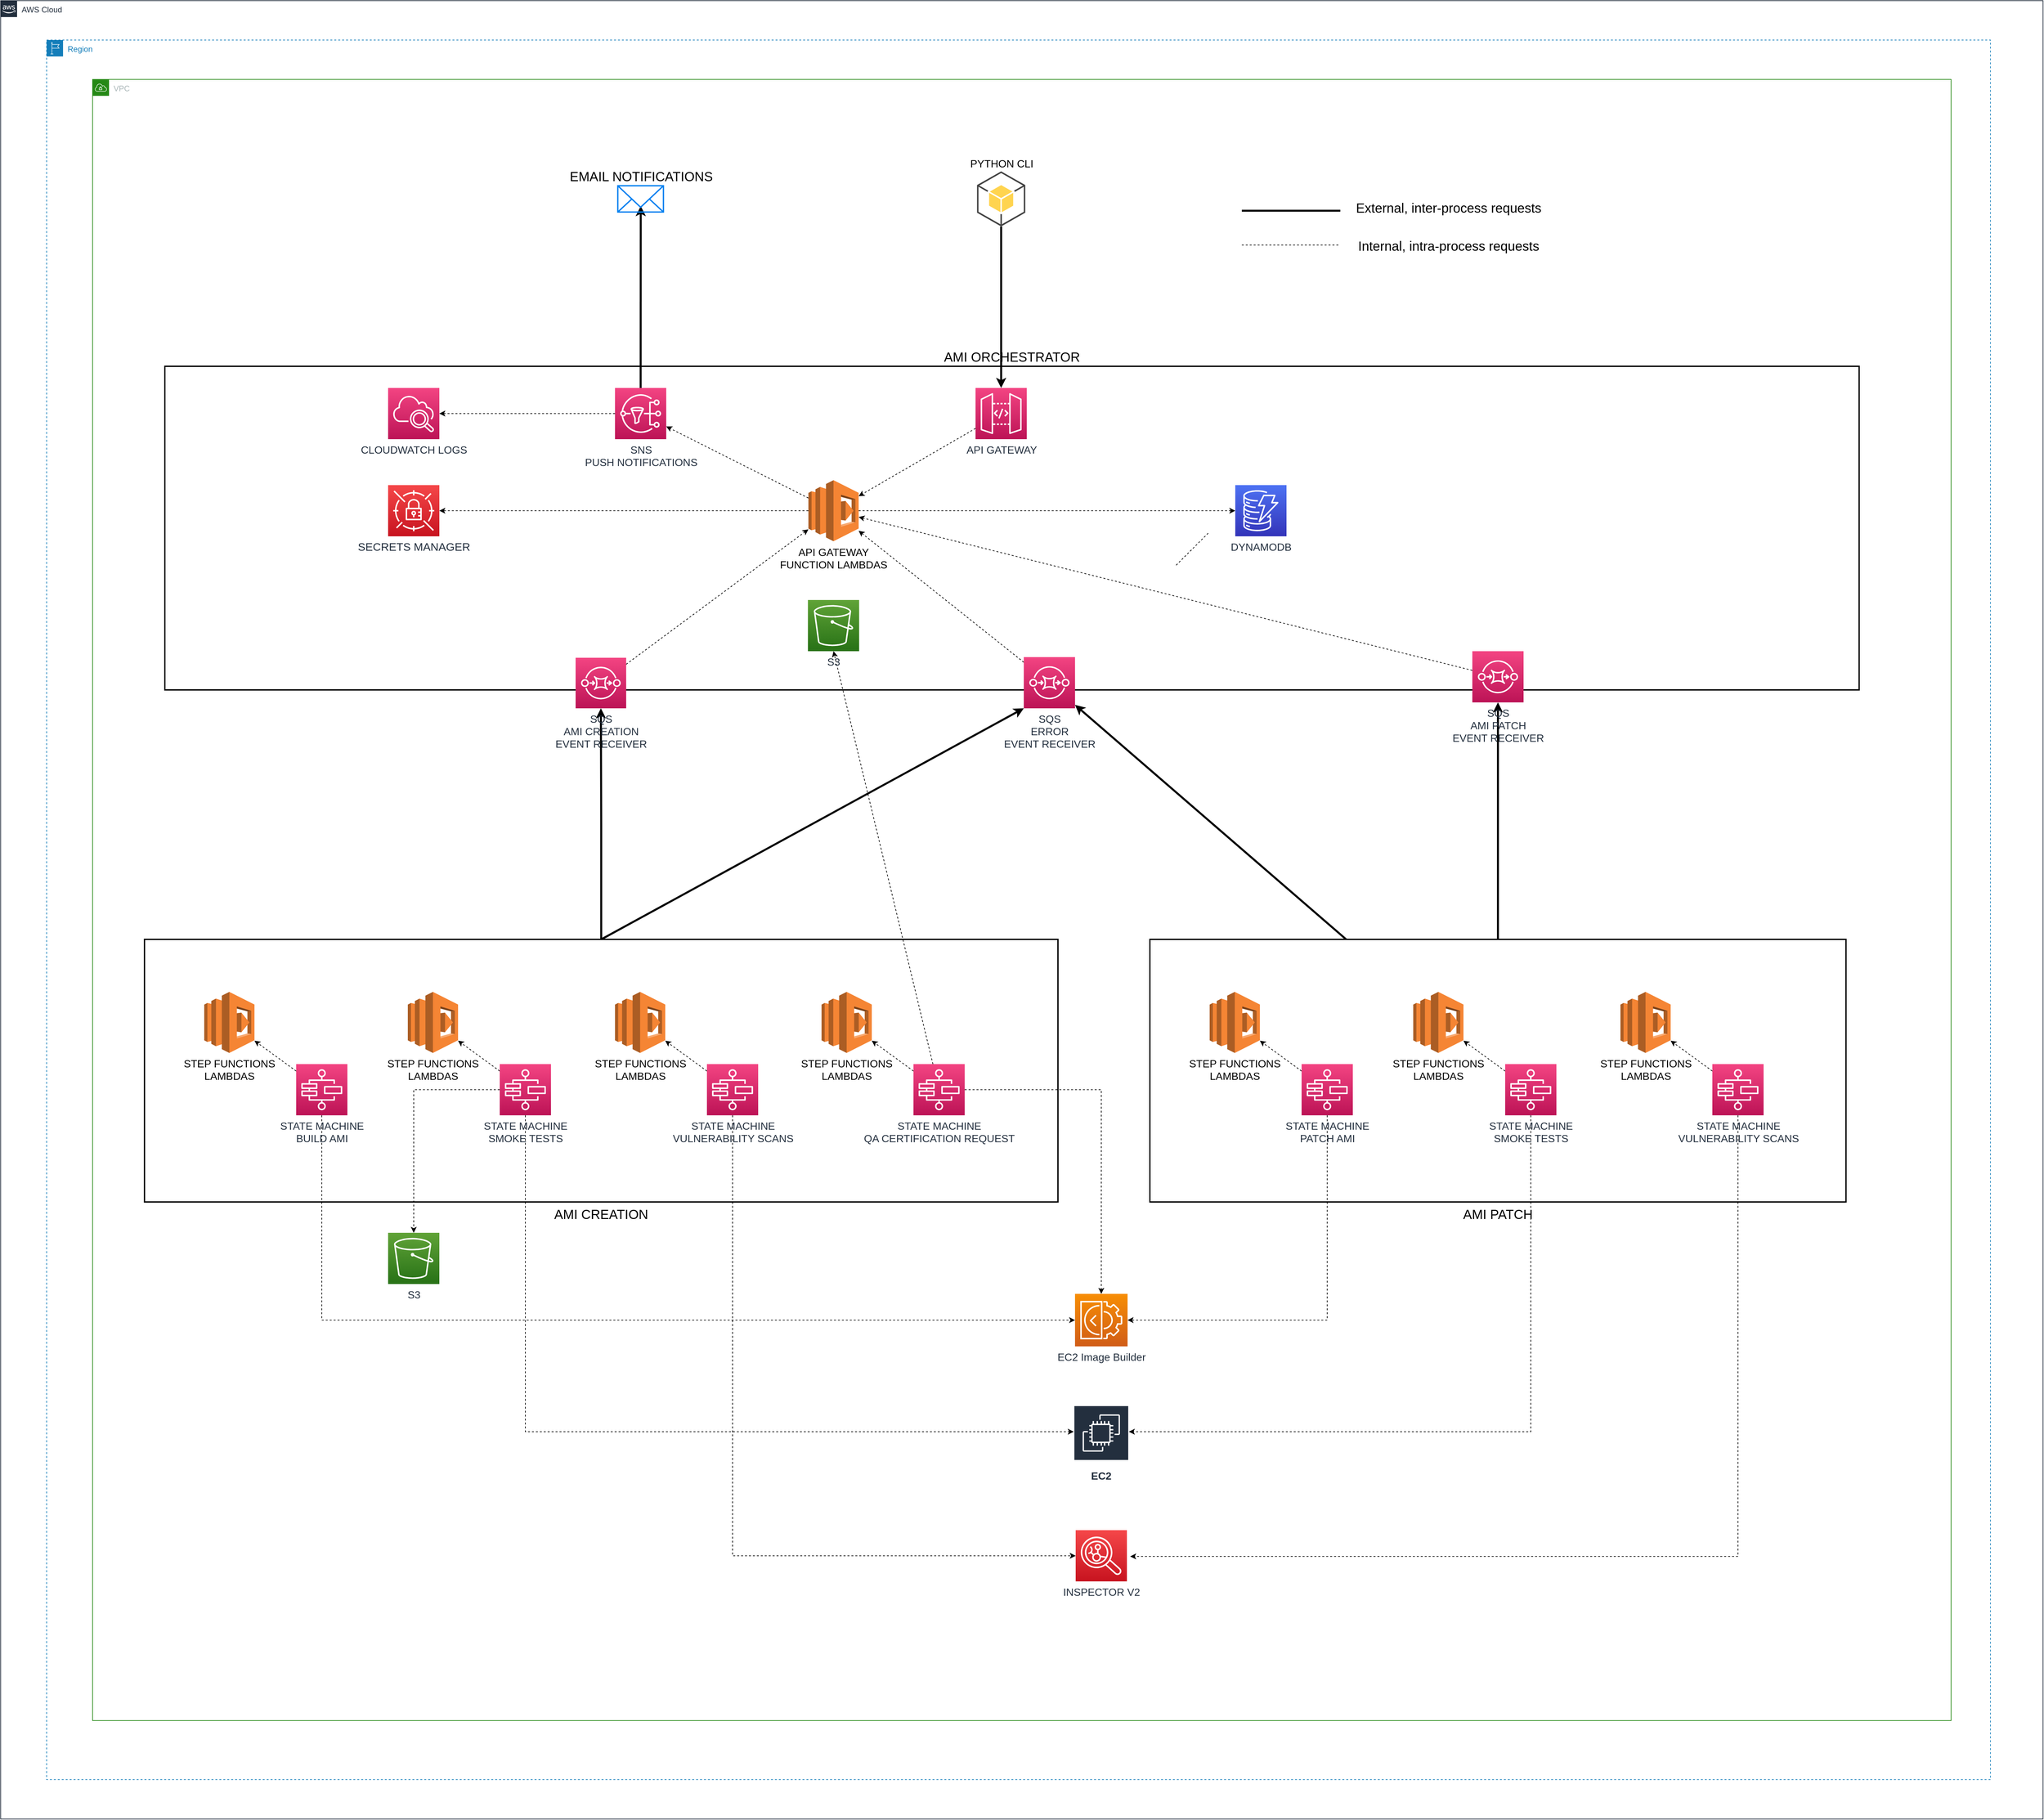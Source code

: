 <mxfile version="14.6.13" type="device"><diagram id="W3RLLvuck5n9vWyFgBTF" name="Page-1"><mxGraphModel dx="3192" dy="2849" grid="1" gridSize="10" guides="1" tooltips="1" connect="1" arrows="1" fold="1" page="1" pageScale="1" pageWidth="827" pageHeight="1169" math="0" shadow="0"><root><mxCell id="0"/><mxCell id="1" parent="0"/><mxCell id="3umXTt_xtpb2vEMg3vg9-1" value="VPC" style="points=[[0,0],[0.25,0],[0.5,0],[0.75,0],[1,0],[1,0.25],[1,0.5],[1,0.75],[1,1],[0.75,1],[0.5,1],[0.25,1],[0,1],[0,0.75],[0,0.5],[0,0.25]];outlineConnect=0;gradientColor=none;html=1;whiteSpace=wrap;fontSize=12;fontStyle=0;shape=mxgraph.aws4.group;grIcon=mxgraph.aws4.group_vpc;strokeColor=#248814;fillColor=none;verticalAlign=top;align=left;spacingLeft=30;fontColor=#AAB7B8;dashed=0;" vertex="1" parent="1"><mxGeometry x="-20" y="-630" width="2830" height="2500" as="geometry"/></mxCell><mxCell id="3umXTt_xtpb2vEMg3vg9-2" value="Region" style="points=[[0,0],[0.25,0],[0.5,0],[0.75,0],[1,0],[1,0.25],[1,0.5],[1,0.75],[1,1],[0.75,1],[0.5,1],[0.25,1],[0,1],[0,0.75],[0,0.5],[0,0.25]];outlineConnect=0;gradientColor=none;html=1;whiteSpace=wrap;fontSize=12;fontStyle=0;shape=mxgraph.aws4.group;grIcon=mxgraph.aws4.group_region;strokeColor=#147EBA;fillColor=none;verticalAlign=top;align=left;spacingLeft=30;fontColor=#147EBA;dashed=1;" vertex="1" parent="1"><mxGeometry x="-90" y="-690" width="2960" height="2650" as="geometry"/></mxCell><mxCell id="3umXTt_xtpb2vEMg3vg9-3" value="AWS Cloud" style="points=[[0,0],[0.25,0],[0.5,0],[0.75,0],[1,0],[1,0.25],[1,0.5],[1,0.75],[1,1],[0.75,1],[0.5,1],[0.25,1],[0,1],[0,0.75],[0,0.5],[0,0.25]];outlineConnect=0;gradientColor=none;html=1;whiteSpace=wrap;fontSize=12;fontStyle=0;shape=mxgraph.aws4.group;grIcon=mxgraph.aws4.group_aws_cloud_alt;strokeColor=#232F3E;fillColor=none;verticalAlign=top;align=left;spacingLeft=30;fontColor=#232F3E;dashed=0;" vertex="1" parent="1"><mxGeometry x="-160" y="-750" width="3110" height="2770" as="geometry"/></mxCell><mxCell id="SN_jWpdRKDIlcXIPBCkO-63" style="edgeStyle=none;rounded=0;orthogonalLoop=1;jettySize=auto;html=1;fontSize=16;strokeWidth=3;" parent="1" source="SN_jWpdRKDIlcXIPBCkO-44" target="SN_jWpdRKDIlcXIPBCkO-13" edge="1"><mxGeometry relative="1" as="geometry"/></mxCell><mxCell id="SN_jWpdRKDIlcXIPBCkO-61" style="edgeStyle=orthogonalEdgeStyle;rounded=0;orthogonalLoop=1;jettySize=auto;html=1;entryX=0.5;entryY=1;entryDx=0;entryDy=0;entryPerimeter=0;fontSize=16;strokeWidth=3;" parent="1" source="SN_jWpdRKDIlcXIPBCkO-2" target="SN_jWpdRKDIlcXIPBCkO-6" edge="1"><mxGeometry relative="1" as="geometry"/></mxCell><mxCell id="SN_jWpdRKDIlcXIPBCkO-62" style="rounded=0;orthogonalLoop=1;jettySize=auto;html=1;exitX=0.5;exitY=0;exitDx=0;exitDy=0;entryX=0;entryY=1;entryDx=0;entryDy=0;entryPerimeter=0;fontSize=16;strokeWidth=3;" parent="1" source="SN_jWpdRKDIlcXIPBCkO-2" target="SN_jWpdRKDIlcXIPBCkO-16" edge="1"><mxGeometry relative="1" as="geometry"/></mxCell><mxCell id="SN_jWpdRKDIlcXIPBCkO-2" value="AMI CREATION" style="rounded=0;whiteSpace=wrap;html=1;strokeWidth=2;fillColor=none;labelPosition=center;verticalLabelPosition=bottom;align=center;verticalAlign=top;fontSize=20;" parent="1" vertex="1"><mxGeometry x="59" y="680" width="1391" height="400" as="geometry"/></mxCell><mxCell id="SN_jWpdRKDIlcXIPBCkO-1" value="AMI ORCHESTRATOR" style="rounded=0;whiteSpace=wrap;html=1;fillColor=none;strokeWidth=2;labelPosition=center;verticalLabelPosition=top;align=center;verticalAlign=bottom;fontSize=20;" parent="1" vertex="1"><mxGeometry x="90" y="-193" width="2580" height="493" as="geometry"/></mxCell><mxCell id="SN_jWpdRKDIlcXIPBCkO-65" style="edgeStyle=none;rounded=0;orthogonalLoop=1;jettySize=auto;html=1;dashed=1;fontSize=16;" parent="1" source="SN_jWpdRKDIlcXIPBCkO-4" target="SN_jWpdRKDIlcXIPBCkO-12" edge="1"><mxGeometry relative="1" as="geometry"/></mxCell><mxCell id="SN_jWpdRKDIlcXIPBCkO-4" value="API GATEWAY" style="points=[[0,0,0],[0.25,0,0],[0.5,0,0],[0.75,0,0],[1,0,0],[0,1,0],[0.25,1,0],[0.5,1,0],[0.75,1,0],[1,1,0],[0,0.25,0],[0,0.5,0],[0,0.75,0],[1,0.25,0],[1,0.5,0],[1,0.75,0]];outlineConnect=0;fontColor=#232F3E;gradientColor=#F34482;gradientDirection=north;fillColor=#BC1356;strokeColor=#ffffff;dashed=0;verticalLabelPosition=bottom;verticalAlign=top;align=center;html=1;fontSize=16;fontStyle=0;aspect=fixed;shape=mxgraph.aws4.resourceIcon;resIcon=mxgraph.aws4.api_gateway;" parent="1" vertex="1"><mxGeometry x="1324.5" y="-160" width="78" height="78" as="geometry"/></mxCell><mxCell id="SN_jWpdRKDIlcXIPBCkO-5" value="DYNAMODB" style="points=[[0,0,0],[0.25,0,0],[0.5,0,0],[0.75,0,0],[1,0,0],[0,1,0],[0.25,1,0],[0.5,1,0],[0.75,1,0],[1,1,0],[0,0.25,0],[0,0.5,0],[0,0.75,0],[1,0.25,0],[1,0.5,0],[1,0.75,0]];outlineConnect=0;fontColor=#232F3E;gradientColor=#4D72F3;gradientDirection=north;fillColor=#3334B9;strokeColor=#ffffff;dashed=0;verticalLabelPosition=bottom;verticalAlign=top;align=center;html=1;fontSize=16;fontStyle=0;aspect=fixed;shape=mxgraph.aws4.resourceIcon;resIcon=mxgraph.aws4.dynamodb;" parent="1" vertex="1"><mxGeometry x="1720" y="-12" width="78" height="78" as="geometry"/></mxCell><mxCell id="SN_jWpdRKDIlcXIPBCkO-67" style="edgeStyle=none;rounded=0;orthogonalLoop=1;jettySize=auto;html=1;dashed=1;fontSize=16;" parent="1" source="SN_jWpdRKDIlcXIPBCkO-6" target="SN_jWpdRKDIlcXIPBCkO-12" edge="1"><mxGeometry relative="1" as="geometry"/></mxCell><mxCell id="SN_jWpdRKDIlcXIPBCkO-6" value="SQS &lt;br style=&quot;font-size: 16px;&quot;&gt;AMI CREATION &lt;br style=&quot;font-size: 16px;&quot;&gt;EVENT RECEIVER" style="points=[[0,0,0],[0.25,0,0],[0.5,0,0],[0.75,0,0],[1,0,0],[0,1,0],[0.25,1,0],[0.5,1,0],[0.75,1,0],[1,1,0],[0,0.25,0],[0,0.5,0],[0,0.75,0],[1,0.25,0],[1,0.5,0],[1,0.75,0]];outlineConnect=0;fontColor=#232F3E;gradientColor=#F34482;gradientDirection=north;fillColor=#BC1356;strokeColor=#ffffff;dashed=0;verticalLabelPosition=bottom;verticalAlign=top;align=center;html=1;fontSize=16;fontStyle=0;aspect=fixed;shape=mxgraph.aws4.resourceIcon;resIcon=mxgraph.aws4.sqs;" parent="1" vertex="1"><mxGeometry x="715.5" y="251" width="77" height="77" as="geometry"/></mxCell><mxCell id="SN_jWpdRKDIlcXIPBCkO-71" style="edgeStyle=none;rounded=0;orthogonalLoop=1;jettySize=auto;html=1;dashed=1;fontSize=16;" parent="1" source="SN_jWpdRKDIlcXIPBCkO-7" target="SN_jWpdRKDIlcXIPBCkO-60" edge="1"><mxGeometry relative="1" as="geometry"/></mxCell><mxCell id="SN_jWpdRKDIlcXIPBCkO-72" style="edgeStyle=none;rounded=0;orthogonalLoop=1;jettySize=auto;html=1;fontSize=16;entryX=0.503;entryY=0.771;entryDx=0;entryDy=0;entryPerimeter=0;strokeWidth=3;" parent="1" source="SN_jWpdRKDIlcXIPBCkO-7" target="SN_jWpdRKDIlcXIPBCkO-59" edge="1"><mxGeometry relative="1" as="geometry"><mxPoint x="820" y="-360" as="targetPoint"/></mxGeometry></mxCell><mxCell id="SN_jWpdRKDIlcXIPBCkO-7" value="SNS&lt;br style=&quot;font-size: 16px;&quot;&gt;PUSH NOTIFICATIONS" style="points=[[0,0,0],[0.25,0,0],[0.5,0,0],[0.75,0,0],[1,0,0],[0,1,0],[0.25,1,0],[0.5,1,0],[0.75,1,0],[1,1,0],[0,0.25,0],[0,0.5,0],[0,0.75,0],[1,0.25,0],[1,0.5,0],[1,0.75,0]];outlineConnect=0;fontColor=#232F3E;gradientColor=#F34482;gradientDirection=north;fillColor=#BC1356;strokeColor=#ffffff;dashed=0;verticalLabelPosition=bottom;verticalAlign=top;align=center;html=1;fontSize=16;fontStyle=0;aspect=fixed;shape=mxgraph.aws4.resourceIcon;resIcon=mxgraph.aws4.sns;" parent="1" vertex="1"><mxGeometry x="775.5" y="-160" width="78" height="78" as="geometry"/></mxCell><mxCell id="SN_jWpdRKDIlcXIPBCkO-18" style="rounded=0;orthogonalLoop=1;jettySize=auto;html=1;fontSize=16;dashed=1;" parent="1" source="SN_jWpdRKDIlcXIPBCkO-8" target="SN_jWpdRKDIlcXIPBCkO-9" edge="1"><mxGeometry relative="1" as="geometry"/></mxCell><mxCell id="SN_jWpdRKDIlcXIPBCkO-79" style="edgeStyle=orthogonalEdgeStyle;rounded=0;orthogonalLoop=1;jettySize=auto;html=1;entryX=0;entryY=0.5;entryDx=0;entryDy=0;entryPerimeter=0;dashed=1;fontSize=16;fontColor=#000000;strokeColor=#000000;strokeWidth=1;" parent="1" source="SN_jWpdRKDIlcXIPBCkO-8" target="SN_jWpdRKDIlcXIPBCkO-74" edge="1"><mxGeometry relative="1" as="geometry"><Array as="points"><mxPoint x="329" y="1260"/></Array></mxGeometry></mxCell><mxCell id="SN_jWpdRKDIlcXIPBCkO-8" value="STATE MACHINE&lt;br style=&quot;font-size: 16px;&quot;&gt;BUILD AMI" style="points=[[0,0,0],[0.25,0,0],[0.5,0,0],[0.75,0,0],[1,0,0],[0,1,0],[0.25,1,0],[0.5,1,0],[0.75,1,0],[1,1,0],[0,0.25,0],[0,0.5,0],[0,0.75,0],[1,0.25,0],[1,0.5,0],[1,0.75,0]];outlineConnect=0;fontColor=#232F3E;gradientColor=#F34482;gradientDirection=north;fillColor=#BC1356;strokeColor=#ffffff;dashed=0;verticalLabelPosition=bottom;verticalAlign=top;align=center;html=1;fontSize=16;fontStyle=0;aspect=fixed;shape=mxgraph.aws4.resourceIcon;resIcon=mxgraph.aws4.step_functions;" parent="1" vertex="1"><mxGeometry x="290" y="870" width="78" height="78" as="geometry"/></mxCell><mxCell id="SN_jWpdRKDIlcXIPBCkO-9" value="STEP FUNCTIONS&lt;br&gt;LAMBDAS" style="outlineConnect=0;dashed=0;verticalLabelPosition=bottom;verticalAlign=top;align=center;html=1;shape=mxgraph.aws3.lambda;fillColor=#F58534;gradientColor=none;strokeWidth=2;fontSize=16;" parent="1" vertex="1"><mxGeometry x="150" y="760" width="76.5" height="93" as="geometry"/></mxCell><mxCell id="SN_jWpdRKDIlcXIPBCkO-73" style="edgeStyle=none;rounded=0;orthogonalLoop=1;jettySize=auto;html=1;fontSize=16;fontColor=#9933FF;strokeWidth=3;" parent="1" source="SN_jWpdRKDIlcXIPBCkO-10" target="SN_jWpdRKDIlcXIPBCkO-4" edge="1"><mxGeometry relative="1" as="geometry"/></mxCell><mxCell id="SN_jWpdRKDIlcXIPBCkO-10" value="PYTHON CLI" style="outlineConnect=0;dashed=0;verticalLabelPosition=top;verticalAlign=bottom;align=center;html=1;shape=mxgraph.aws3.android;fillColor=#FFD44F;gradientColor=none;strokeWidth=2;labelPosition=center;fontSize=16;" parent="1" vertex="1"><mxGeometry x="1326.75" y="-490" width="73.5" height="84" as="geometry"/></mxCell><mxCell id="SN_jWpdRKDIlcXIPBCkO-66" style="edgeStyle=none;rounded=0;orthogonalLoop=1;jettySize=auto;html=1;entryX=0;entryY=0.5;entryDx=0;entryDy=0;entryPerimeter=0;dashed=1;fontSize=16;" parent="1" source="SN_jWpdRKDIlcXIPBCkO-12" target="SN_jWpdRKDIlcXIPBCkO-5" edge="1"><mxGeometry relative="1" as="geometry"/></mxCell><mxCell id="SN_jWpdRKDIlcXIPBCkO-70" style="edgeStyle=none;rounded=0;orthogonalLoop=1;jettySize=auto;html=1;dashed=1;fontSize=16;" parent="1" source="SN_jWpdRKDIlcXIPBCkO-12" target="SN_jWpdRKDIlcXIPBCkO-7" edge="1"><mxGeometry relative="1" as="geometry"/></mxCell><mxCell id="x7virzhgAJ9fQj3by2LH-2" style="edgeStyle=orthogonalEdgeStyle;rounded=0;orthogonalLoop=1;jettySize=auto;html=1;fontSize=17;dashed=1;" parent="1" source="SN_jWpdRKDIlcXIPBCkO-12" target="x7virzhgAJ9fQj3by2LH-1" edge="1"><mxGeometry relative="1" as="geometry"/></mxCell><mxCell id="SN_jWpdRKDIlcXIPBCkO-12" value="API GATEWAY&lt;br style=&quot;font-size: 16px;&quot;&gt;FUNCTION LAMBDAS" style="outlineConnect=0;dashed=0;verticalLabelPosition=bottom;verticalAlign=top;align=center;html=1;shape=mxgraph.aws3.lambda;fillColor=#F58534;gradientColor=none;strokeWidth=2;fontSize=16;" parent="1" vertex="1"><mxGeometry x="1070" y="-19.5" width="76.5" height="93" as="geometry"/></mxCell><mxCell id="SN_jWpdRKDIlcXIPBCkO-69" style="edgeStyle=none;rounded=0;orthogonalLoop=1;jettySize=auto;html=1;dashed=1;fontSize=16;" parent="1" source="SN_jWpdRKDIlcXIPBCkO-13" target="SN_jWpdRKDIlcXIPBCkO-12" edge="1"><mxGeometry relative="1" as="geometry"/></mxCell><mxCell id="SN_jWpdRKDIlcXIPBCkO-13" value="SQS &lt;br style=&quot;font-size: 16px;&quot;&gt;AMI PATCH&lt;br style=&quot;font-size: 16px;&quot;&gt;EVENT RECEIVER" style="points=[[0,0,0],[0.25,0,0],[0.5,0,0],[0.75,0,0],[1,0,0],[0,1,0],[0.25,1,0],[0.5,1,0],[0.75,1,0],[1,1,0],[0,0.25,0],[0,0.5,0],[0,0.75,0],[1,0.25,0],[1,0.5,0],[1,0.75,0]];outlineConnect=0;fontColor=#232F3E;gradientColor=#F34482;gradientDirection=north;fillColor=#BC1356;strokeColor=#ffffff;dashed=0;verticalLabelPosition=bottom;verticalAlign=top;align=center;html=1;fontSize=16;fontStyle=0;aspect=fixed;shape=mxgraph.aws4.resourceIcon;resIcon=mxgraph.aws4.sqs;" parent="1" vertex="1"><mxGeometry x="2081" y="241" width="78" height="78" as="geometry"/></mxCell><mxCell id="SN_jWpdRKDIlcXIPBCkO-68" style="edgeStyle=none;rounded=0;orthogonalLoop=1;jettySize=auto;html=1;dashed=1;fontSize=16;" parent="1" source="SN_jWpdRKDIlcXIPBCkO-16" target="SN_jWpdRKDIlcXIPBCkO-12" edge="1"><mxGeometry relative="1" as="geometry"/></mxCell><mxCell id="SN_jWpdRKDIlcXIPBCkO-16" value="SQS &lt;br style=&quot;font-size: 16px;&quot;&gt;ERROR&lt;br style=&quot;font-size: 16px;&quot;&gt;EVENT RECEIVER" style="points=[[0,0,0],[0.25,0,0],[0.5,0,0],[0.75,0,0],[1,0,0],[0,1,0],[0.25,1,0],[0.5,1,0],[0.75,1,0],[1,1,0],[0,0.25,0],[0,0.5,0],[0,0.75,0],[1,0.25,0],[1,0.5,0],[1,0.75,0]];outlineConnect=0;fontColor=#232F3E;gradientColor=#F34482;gradientDirection=north;fillColor=#BC1356;strokeColor=#ffffff;dashed=0;verticalLabelPosition=bottom;verticalAlign=top;align=center;html=1;fontSize=16;fontStyle=0;aspect=fixed;shape=mxgraph.aws4.resourceIcon;resIcon=mxgraph.aws4.sqs;" parent="1" vertex="1"><mxGeometry x="1398" y="250" width="78" height="78" as="geometry"/></mxCell><mxCell id="SN_jWpdRKDIlcXIPBCkO-19" style="rounded=0;orthogonalLoop=1;jettySize=auto;html=1;fontSize=16;dashed=1;" parent="1" source="SN_jWpdRKDIlcXIPBCkO-20" target="SN_jWpdRKDIlcXIPBCkO-21" edge="1"><mxGeometry relative="1" as="geometry"/></mxCell><mxCell id="SN_jWpdRKDIlcXIPBCkO-82" style="edgeStyle=orthogonalEdgeStyle;rounded=0;orthogonalLoop=1;jettySize=auto;html=1;dashed=1;fontSize=16;fontColor=#000000;strokeColor=#000000;strokeWidth=1;" parent="1" source="SN_jWpdRKDIlcXIPBCkO-20" target="SN_jWpdRKDIlcXIPBCkO-77" edge="1"><mxGeometry relative="1" as="geometry"><mxPoint x="1390" y="1470" as="targetPoint"/><Array as="points"><mxPoint x="639" y="1430"/></Array></mxGeometry></mxCell><mxCell id="f6EjZujB1SHU9Pi0TWCz-2" style="edgeStyle=orthogonalEdgeStyle;rounded=0;orthogonalLoop=1;jettySize=auto;html=1;entryX=0.5;entryY=0;entryDx=0;entryDy=0;entryPerimeter=0;dashed=1;" parent="1" source="SN_jWpdRKDIlcXIPBCkO-20" target="f6EjZujB1SHU9Pi0TWCz-1" edge="1"><mxGeometry relative="1" as="geometry"/></mxCell><mxCell id="SN_jWpdRKDIlcXIPBCkO-20" value="STATE MACHINE&lt;br style=&quot;font-size: 16px&quot;&gt;SMOKE TESTS" style="points=[[0,0,0],[0.25,0,0],[0.5,0,0],[0.75,0,0],[1,0,0],[0,1,0],[0.25,1,0],[0.5,1,0],[0.75,1,0],[1,1,0],[0,0.25,0],[0,0.5,0],[0,0.75,0],[1,0.25,0],[1,0.5,0],[1,0.75,0]];outlineConnect=0;fontColor=#232F3E;gradientColor=#F34482;gradientDirection=north;fillColor=#BC1356;strokeColor=#ffffff;dashed=0;verticalLabelPosition=bottom;verticalAlign=top;align=center;html=1;fontSize=16;fontStyle=0;aspect=fixed;shape=mxgraph.aws4.resourceIcon;resIcon=mxgraph.aws4.step_functions;" parent="1" vertex="1"><mxGeometry x="600" y="870" width="78" height="78" as="geometry"/></mxCell><mxCell id="SN_jWpdRKDIlcXIPBCkO-21" value="STEP FUNCTIONS&lt;br&gt;LAMBDAS" style="outlineConnect=0;dashed=0;verticalLabelPosition=bottom;verticalAlign=top;align=center;html=1;shape=mxgraph.aws3.lambda;fillColor=#F58534;gradientColor=none;strokeWidth=2;fontSize=16;" parent="1" vertex="1"><mxGeometry x="460" y="760" width="76.5" height="93" as="geometry"/></mxCell><mxCell id="SN_jWpdRKDIlcXIPBCkO-22" style="rounded=0;orthogonalLoop=1;jettySize=auto;html=1;fontSize=16;dashed=1;" parent="1" source="SN_jWpdRKDIlcXIPBCkO-23" target="SN_jWpdRKDIlcXIPBCkO-24" edge="1"><mxGeometry relative="1" as="geometry"/></mxCell><mxCell id="SN_jWpdRKDIlcXIPBCkO-84" style="edgeStyle=orthogonalEdgeStyle;rounded=0;orthogonalLoop=1;jettySize=auto;html=1;dashed=1;fontSize=16;fontColor=#000000;strokeColor=#000000;strokeWidth=1;entryX=0;entryY=0.5;entryDx=0;entryDy=0;entryPerimeter=0;" parent="1" source="SN_jWpdRKDIlcXIPBCkO-23" target="SN_jWpdRKDIlcXIPBCkO-25" edge="1"><mxGeometry relative="1" as="geometry"><mxPoint x="1290" y="1660" as="targetPoint"/><Array as="points"><mxPoint x="954" y="1619"/></Array></mxGeometry></mxCell><mxCell id="SN_jWpdRKDIlcXIPBCkO-23" value="STATE MACHINE&lt;br style=&quot;font-size: 16px&quot;&gt;VULNERABILITY SCANS" style="points=[[0,0,0],[0.25,0,0],[0.5,0,0],[0.75,0,0],[1,0,0],[0,1,0],[0.25,1,0],[0.5,1,0],[0.75,1,0],[1,1,0],[0,0.25,0],[0,0.5,0],[0,0.75,0],[1,0.25,0],[1,0.5,0],[1,0.75,0]];outlineConnect=0;fontColor=#232F3E;gradientColor=#F34482;gradientDirection=north;fillColor=#BC1356;strokeColor=#ffffff;dashed=0;verticalLabelPosition=bottom;verticalAlign=top;align=center;html=1;fontSize=16;fontStyle=0;aspect=fixed;shape=mxgraph.aws4.resourceIcon;resIcon=mxgraph.aws4.step_functions;" parent="1" vertex="1"><mxGeometry x="915.5" y="870" width="78" height="78" as="geometry"/></mxCell><mxCell id="SN_jWpdRKDIlcXIPBCkO-24" value="STEP FUNCTIONS&lt;br&gt;LAMBDAS" style="outlineConnect=0;dashed=0;verticalLabelPosition=bottom;verticalAlign=top;align=center;html=1;shape=mxgraph.aws3.lambda;fillColor=#F58534;gradientColor=none;strokeWidth=2;fontSize=16;" parent="1" vertex="1"><mxGeometry x="775.5" y="760" width="76.5" height="93" as="geometry"/></mxCell><mxCell id="SN_jWpdRKDIlcXIPBCkO-25" value="INSPECTOR V2" style="points=[[0,0,0],[0.25,0,0],[0.5,0,0],[0.75,0,0],[1,0,0],[0,1,0],[0.25,1,0],[0.5,1,0],[0.75,1,0],[1,1,0],[0,0.25,0],[0,0.5,0],[0,0.75,0],[1,0.25,0],[1,0.5,0],[1,0.75,0]];outlineConnect=0;fontColor=#232F3E;gradientColor=#F54749;gradientDirection=north;fillColor=#C7131F;strokeColor=#ffffff;dashed=0;verticalLabelPosition=bottom;verticalAlign=top;align=center;html=1;fontSize=16;fontStyle=0;aspect=fixed;shape=mxgraph.aws4.resourceIcon;resIcon=mxgraph.aws4.inspector;" parent="1" vertex="1"><mxGeometry x="1477" y="1580" width="78" height="78" as="geometry"/></mxCell><mxCell id="SN_jWpdRKDIlcXIPBCkO-26" style="rounded=0;orthogonalLoop=1;jettySize=auto;html=1;fontSize=16;dashed=1;" parent="1" source="SN_jWpdRKDIlcXIPBCkO-27" target="SN_jWpdRKDIlcXIPBCkO-28" edge="1"><mxGeometry relative="1" as="geometry"/></mxCell><mxCell id="SN_jWpdRKDIlcXIPBCkO-86" style="edgeStyle=orthogonalEdgeStyle;rounded=0;orthogonalLoop=1;jettySize=auto;html=1;entryX=0.5;entryY=0;entryDx=0;entryDy=0;entryPerimeter=0;dashed=1;fontSize=16;fontColor=#000000;strokeColor=#000000;strokeWidth=1;" parent="1" source="SN_jWpdRKDIlcXIPBCkO-27" target="SN_jWpdRKDIlcXIPBCkO-74" edge="1"><mxGeometry relative="1" as="geometry"><Array as="points"><mxPoint x="1516" y="909"/></Array></mxGeometry></mxCell><mxCell id="SN_jWpdRKDIlcXIPBCkO-87" style="rounded=0;orthogonalLoop=1;jettySize=auto;html=1;entryX=0.5;entryY=1;entryDx=0;entryDy=0;entryPerimeter=0;dashed=1;fontSize=16;fontColor=#000000;strokeWidth=1;" parent="1" source="SN_jWpdRKDIlcXIPBCkO-27" target="SN_jWpdRKDIlcXIPBCkO-75" edge="1"><mxGeometry relative="1" as="geometry"/></mxCell><mxCell id="SN_jWpdRKDIlcXIPBCkO-27" value="STATE MACHINE&lt;br style=&quot;font-size: 16px&quot;&gt;QA CERTIFICATION REQUEST" style="points=[[0,0,0],[0.25,0,0],[0.5,0,0],[0.75,0,0],[1,0,0],[0,1,0],[0.25,1,0],[0.5,1,0],[0.75,1,0],[1,1,0],[0,0.25,0],[0,0.5,0],[0,0.75,0],[1,0.25,0],[1,0.5,0],[1,0.75,0]];outlineConnect=0;fontColor=#232F3E;gradientColor=#F34482;gradientDirection=north;fillColor=#BC1356;strokeColor=#ffffff;dashed=0;verticalLabelPosition=bottom;verticalAlign=top;align=center;html=1;fontSize=16;fontStyle=0;aspect=fixed;shape=mxgraph.aws4.resourceIcon;resIcon=mxgraph.aws4.step_functions;" parent="1" vertex="1"><mxGeometry x="1230" y="870" width="78" height="78" as="geometry"/></mxCell><mxCell id="SN_jWpdRKDIlcXIPBCkO-28" value="STEP FUNCTIONS&lt;br&gt;LAMBDAS" style="outlineConnect=0;dashed=0;verticalLabelPosition=bottom;verticalAlign=top;align=center;html=1;shape=mxgraph.aws3.lambda;fillColor=#F58534;gradientColor=none;strokeWidth=2;fontSize=16;" parent="1" vertex="1"><mxGeometry x="1090" y="760" width="76.5" height="93" as="geometry"/></mxCell><mxCell id="SN_jWpdRKDIlcXIPBCkO-64" style="edgeStyle=none;rounded=0;orthogonalLoop=1;jettySize=auto;html=1;fontSize=16;strokeWidth=3;" parent="1" source="SN_jWpdRKDIlcXIPBCkO-44" target="SN_jWpdRKDIlcXIPBCkO-16" edge="1"><mxGeometry relative="1" as="geometry"/></mxCell><mxCell id="SN_jWpdRKDIlcXIPBCkO-44" value="AMI PATCH" style="rounded=0;whiteSpace=wrap;html=1;strokeWidth=2;fillColor=none;labelPosition=center;verticalLabelPosition=bottom;align=center;verticalAlign=top;fontSize=20;" parent="1" vertex="1"><mxGeometry x="1590" y="680" width="1060" height="400" as="geometry"/></mxCell><mxCell id="SN_jWpdRKDIlcXIPBCkO-45" style="rounded=0;orthogonalLoop=1;jettySize=auto;html=1;fontSize=16;dashed=1;" parent="1" source="SN_jWpdRKDIlcXIPBCkO-46" target="SN_jWpdRKDIlcXIPBCkO-47" edge="1"><mxGeometry relative="1" as="geometry"/></mxCell><mxCell id="SN_jWpdRKDIlcXIPBCkO-81" style="edgeStyle=orthogonalEdgeStyle;rounded=0;orthogonalLoop=1;jettySize=auto;html=1;dashed=1;fontSize=16;fontColor=#000000;strokeColor=#000000;strokeWidth=1;entryX=1;entryY=0.5;entryDx=0;entryDy=0;entryPerimeter=0;" parent="1" source="SN_jWpdRKDIlcXIPBCkO-46" target="SN_jWpdRKDIlcXIPBCkO-74" edge="1"><mxGeometry relative="1" as="geometry"><mxPoint x="1670" y="1300" as="targetPoint"/><Array as="points"><mxPoint x="1860" y="1260"/></Array></mxGeometry></mxCell><mxCell id="SN_jWpdRKDIlcXIPBCkO-46" value="STATE MACHINE&lt;br style=&quot;font-size: 16px&quot;&gt;PATCH AMI" style="points=[[0,0,0],[0.25,0,0],[0.5,0,0],[0.75,0,0],[1,0,0],[0,1,0],[0.25,1,0],[0.5,1,0],[0.75,1,0],[1,1,0],[0,0.25,0],[0,0.5,0],[0,0.75,0],[1,0.25,0],[1,0.5,0],[1,0.75,0]];outlineConnect=0;fontColor=#232F3E;gradientColor=#F34482;gradientDirection=north;fillColor=#BC1356;strokeColor=#ffffff;dashed=0;verticalLabelPosition=bottom;verticalAlign=top;align=center;html=1;fontSize=16;fontStyle=0;aspect=fixed;shape=mxgraph.aws4.resourceIcon;resIcon=mxgraph.aws4.step_functions;" parent="1" vertex="1"><mxGeometry x="1821" y="870" width="78" height="78" as="geometry"/></mxCell><mxCell id="SN_jWpdRKDIlcXIPBCkO-47" value="STEP FUNCTIONS&lt;br&gt;LAMBDAS" style="outlineConnect=0;dashed=0;verticalLabelPosition=bottom;verticalAlign=top;align=center;html=1;shape=mxgraph.aws3.lambda;fillColor=#F58534;gradientColor=none;strokeWidth=2;fontSize=16;" parent="1" vertex="1"><mxGeometry x="1681" y="760" width="76.5" height="93" as="geometry"/></mxCell><mxCell id="SN_jWpdRKDIlcXIPBCkO-48" style="rounded=0;orthogonalLoop=1;jettySize=auto;html=1;fontSize=16;dashed=1;" parent="1" source="SN_jWpdRKDIlcXIPBCkO-49" target="SN_jWpdRKDIlcXIPBCkO-50" edge="1"><mxGeometry relative="1" as="geometry"/></mxCell><mxCell id="SN_jWpdRKDIlcXIPBCkO-83" style="edgeStyle=orthogonalEdgeStyle;rounded=0;orthogonalLoop=1;jettySize=auto;html=1;dashed=1;fontSize=16;fontColor=#000000;strokeColor=#000000;strokeWidth=1;" parent="1" source="SN_jWpdRKDIlcXIPBCkO-49" target="SN_jWpdRKDIlcXIPBCkO-77" edge="1"><mxGeometry relative="1" as="geometry"><mxPoint x="1740" y="1500" as="targetPoint"/><Array as="points"><mxPoint x="2170" y="1430"/></Array></mxGeometry></mxCell><mxCell id="SN_jWpdRKDIlcXIPBCkO-49" value="STATE MACHINE&lt;br style=&quot;font-size: 16px&quot;&gt;SMOKE TESTS" style="points=[[0,0,0],[0.25,0,0],[0.5,0,0],[0.75,0,0],[1,0,0],[0,1,0],[0.25,1,0],[0.5,1,0],[0.75,1,0],[1,1,0],[0,0.25,0],[0,0.5,0],[0,0.75,0],[1,0.25,0],[1,0.5,0],[1,0.75,0]];outlineConnect=0;fontColor=#232F3E;gradientColor=#F34482;gradientDirection=north;fillColor=#BC1356;strokeColor=#ffffff;dashed=0;verticalLabelPosition=bottom;verticalAlign=top;align=center;html=1;fontSize=16;fontStyle=0;aspect=fixed;shape=mxgraph.aws4.resourceIcon;resIcon=mxgraph.aws4.step_functions;" parent="1" vertex="1"><mxGeometry x="2131" y="870" width="78" height="78" as="geometry"/></mxCell><mxCell id="SN_jWpdRKDIlcXIPBCkO-50" value="STEP FUNCTIONS&lt;br&gt;LAMBDAS" style="outlineConnect=0;dashed=0;verticalLabelPosition=bottom;verticalAlign=top;align=center;html=1;shape=mxgraph.aws3.lambda;fillColor=#F58534;gradientColor=none;strokeWidth=2;fontSize=16;" parent="1" vertex="1"><mxGeometry x="1991" y="760" width="76.5" height="93" as="geometry"/></mxCell><mxCell id="SN_jWpdRKDIlcXIPBCkO-51" style="rounded=0;orthogonalLoop=1;jettySize=auto;html=1;fontSize=16;dashed=1;" parent="1" source="SN_jWpdRKDIlcXIPBCkO-52" target="SN_jWpdRKDIlcXIPBCkO-53" edge="1"><mxGeometry relative="1" as="geometry"/></mxCell><mxCell id="SN_jWpdRKDIlcXIPBCkO-85" style="edgeStyle=orthogonalEdgeStyle;rounded=0;orthogonalLoop=1;jettySize=auto;html=1;dashed=1;fontSize=16;fontColor=#000000;strokeColor=#000000;strokeWidth=1;" parent="1" source="SN_jWpdRKDIlcXIPBCkO-52" edge="1"><mxGeometry relative="1" as="geometry"><mxPoint x="1560" y="1620" as="targetPoint"/><Array as="points"><mxPoint x="2486" y="1620"/><mxPoint x="1750" y="1620"/></Array></mxGeometry></mxCell><mxCell id="SN_jWpdRKDIlcXIPBCkO-52" value="STATE MACHINE&lt;br style=&quot;font-size: 16px&quot;&gt;VULNERABILITY SCANS" style="points=[[0,0,0],[0.25,0,0],[0.5,0,0],[0.75,0,0],[1,0,0],[0,1,0],[0.25,1,0],[0.5,1,0],[0.75,1,0],[1,1,0],[0,0.25,0],[0,0.5,0],[0,0.75,0],[1,0.25,0],[1,0.5,0],[1,0.75,0]];outlineConnect=0;fontColor=#232F3E;gradientColor=#F34482;gradientDirection=north;fillColor=#BC1356;strokeColor=#ffffff;dashed=0;verticalLabelPosition=bottom;verticalAlign=top;align=center;html=1;fontSize=16;fontStyle=0;aspect=fixed;shape=mxgraph.aws4.resourceIcon;resIcon=mxgraph.aws4.step_functions;" parent="1" vertex="1"><mxGeometry x="2446.5" y="870" width="78" height="78" as="geometry"/></mxCell><mxCell id="SN_jWpdRKDIlcXIPBCkO-53" value="STEP FUNCTIONS&lt;br&gt;LAMBDAS" style="outlineConnect=0;dashed=0;verticalLabelPosition=bottom;verticalAlign=top;align=center;html=1;shape=mxgraph.aws3.lambda;fillColor=#F58534;gradientColor=none;strokeWidth=2;fontSize=16;" parent="1" vertex="1"><mxGeometry x="2306.5" y="760" width="76.5" height="93" as="geometry"/></mxCell><mxCell id="SN_jWpdRKDIlcXIPBCkO-59" value="EMAIL NOTIFICATIONS" style="html=1;verticalLabelPosition=top;align=center;labelBackgroundColor=#ffffff;verticalAlign=bottom;strokeWidth=2;strokeColor=#0080F0;shadow=0;dashed=0;shape=mxgraph.ios7.icons.mail;fontSize=20;fillColor=none;labelPosition=center;" parent="1" vertex="1"><mxGeometry x="779.75" y="-468" width="69.5" height="40" as="geometry"/></mxCell><mxCell id="SN_jWpdRKDIlcXIPBCkO-60" value="CLOUDWATCH LOGS" style="points=[[0,0,0],[0.25,0,0],[0.5,0,0],[0.75,0,0],[1,0,0],[0,1,0],[0.25,1,0],[0.5,1,0],[0.75,1,0],[1,1,0],[0,0.25,0],[0,0.5,0],[0,0.75,0],[1,0.25,0],[1,0.5,0],[1,0.75,0]];points=[[0,0,0],[0.25,0,0],[0.5,0,0],[0.75,0,0],[1,0,0],[0,1,0],[0.25,1,0],[0.5,1,0],[0.75,1,0],[1,1,0],[0,0.25,0],[0,0.5,0],[0,0.75,0],[1,0.25,0],[1,0.5,0],[1,0.75,0]];outlineConnect=0;fontColor=#232F3E;gradientColor=#F34482;gradientDirection=north;fillColor=#BC1356;strokeColor=#ffffff;dashed=0;verticalLabelPosition=bottom;verticalAlign=top;align=center;html=1;fontSize=16;fontStyle=0;aspect=fixed;shape=mxgraph.aws4.resourceIcon;resIcon=mxgraph.aws4.cloudwatch_2;" parent="1" vertex="1"><mxGeometry x="430" y="-160" width="78" height="78" as="geometry"/></mxCell><mxCell id="SN_jWpdRKDIlcXIPBCkO-74" value="EC2 Image Builder" style="points=[[0,0,0],[0.25,0,0],[0.5,0,0],[0.75,0,0],[1,0,0],[0,1,0],[0.25,1,0],[0.5,1,0],[0.75,1,0],[1,1,0],[0,0.25,0],[0,0.5,0],[0,0.75,0],[1,0.25,0],[1,0.5,0],[1,0.75,0]];outlineConnect=0;fontColor=#232F3E;gradientColor=#F78E04;gradientDirection=north;fillColor=#D05C17;strokeColor=#ffffff;dashed=0;verticalLabelPosition=bottom;verticalAlign=top;align=center;html=1;fontSize=16;fontStyle=0;aspect=fixed;shape=mxgraph.aws4.resourceIcon;resIcon=mxgraph.aws4.ec2_image_builder;" parent="1" vertex="1"><mxGeometry x="1476" y="1220" width="80" height="80" as="geometry"/></mxCell><mxCell id="SN_jWpdRKDIlcXIPBCkO-75" value="S3" style="points=[[0,0,0],[0.25,0,0],[0.5,0,0],[0.75,0,0],[1,0,0],[0,1,0],[0.25,1,0],[0.5,1,0],[0.75,1,0],[1,1,0],[0,0.25,0],[0,0.5,0],[0,0.75,0],[1,0.25,0],[1,0.5,0],[1,0.75,0]];outlineConnect=0;fontColor=#232F3E;gradientColor=#60A337;gradientDirection=north;fillColor=#277116;strokeColor=#ffffff;dashed=0;verticalLabelPosition=bottom;verticalAlign=top;align=center;html=1;fontSize=16;fontStyle=0;aspect=fixed;shape=mxgraph.aws4.resourceIcon;resIcon=mxgraph.aws4.s3;" parent="1" vertex="1"><mxGeometry x="1069.25" y="163" width="78" height="78" as="geometry"/></mxCell><mxCell id="SN_jWpdRKDIlcXIPBCkO-77" value="EC2" style="outlineConnect=0;fontColor=#232F3E;gradientColor=none;strokeColor=#ffffff;fillColor=#232F3E;dashed=0;verticalLabelPosition=middle;verticalAlign=bottom;align=center;html=1;whiteSpace=wrap;fontSize=16;fontStyle=1;spacing=3;shape=mxgraph.aws4.productIcon;prIcon=mxgraph.aws4.ec2;" parent="1" vertex="1"><mxGeometry x="1474" y="1390" width="84" height="120" as="geometry"/></mxCell><mxCell id="SN_jWpdRKDIlcXIPBCkO-88" value="" style="endArrow=none;html=1;dashed=1;fontSize=16;fontColor=#000000;strokeColor=#000000;strokeWidth=1;" parent="1" edge="1"><mxGeometry width="50" height="50" relative="1" as="geometry"><mxPoint x="1630" y="110" as="sourcePoint"/><mxPoint x="1680" y="60" as="targetPoint"/></mxGeometry></mxCell><mxCell id="SN_jWpdRKDIlcXIPBCkO-89" value="" style="endArrow=none;html=1;fontSize=16;fontColor=#000000;strokeColor=#000000;strokeWidth=3;" parent="1" edge="1"><mxGeometry width="50" height="50" relative="1" as="geometry"><mxPoint x="1730" y="-430" as="sourcePoint"/><mxPoint x="1880" y="-430" as="targetPoint"/></mxGeometry></mxCell><mxCell id="SN_jWpdRKDIlcXIPBCkO-91" value="" style="endArrow=none;html=1;fontSize=16;fontColor=#000000;strokeColor=#000000;strokeWidth=1;dashed=1;" parent="1" edge="1"><mxGeometry width="50" height="50" relative="1" as="geometry"><mxPoint x="1730" y="-377.71" as="sourcePoint"/><mxPoint x="1880" y="-377.71" as="targetPoint"/></mxGeometry></mxCell><mxCell id="SN_jWpdRKDIlcXIPBCkO-92" value="&lt;font style=&quot;font-size: 20px&quot;&gt;External, inter-process requests&lt;/font&gt;" style="text;html=1;strokeColor=none;fillColor=none;align=center;verticalAlign=middle;whiteSpace=wrap;rounded=0;fontSize=16;fontColor=#000000;" parent="1" vertex="1"><mxGeometry x="1870" y="-464" width="350" height="58" as="geometry"/></mxCell><mxCell id="SN_jWpdRKDIlcXIPBCkO-93" value="&lt;font style=&quot;font-size: 20px&quot;&gt;Internal, intra-process requests&lt;/font&gt;" style="text;html=1;strokeColor=none;fillColor=none;align=center;verticalAlign=middle;whiteSpace=wrap;rounded=0;fontSize=16;fontColor=#000000;" parent="1" vertex="1"><mxGeometry x="1870" y="-406" width="350" height="58" as="geometry"/></mxCell><mxCell id="x7virzhgAJ9fQj3by2LH-1" value="SECRETS MANAGER" style="sketch=0;points=[[0,0,0],[0.25,0,0],[0.5,0,0],[0.75,0,0],[1,0,0],[0,1,0],[0.25,1,0],[0.5,1,0],[0.75,1,0],[1,1,0],[0,0.25,0],[0,0.5,0],[0,0.75,0],[1,0.25,0],[1,0.5,0],[1,0.75,0]];outlineConnect=0;fontColor=#232F3E;gradientColor=#F54749;gradientDirection=north;fillColor=#C7131F;strokeColor=#ffffff;dashed=0;verticalLabelPosition=bottom;verticalAlign=top;align=center;html=1;fontSize=17;fontStyle=0;aspect=fixed;shape=mxgraph.aws4.resourceIcon;resIcon=mxgraph.aws4.secrets_manager;" parent="1" vertex="1"><mxGeometry x="430" y="-12" width="78" height="78" as="geometry"/></mxCell><mxCell id="f6EjZujB1SHU9Pi0TWCz-1" value="S3" style="points=[[0,0,0],[0.25,0,0],[0.5,0,0],[0.75,0,0],[1,0,0],[0,1,0],[0.25,1,0],[0.5,1,0],[0.75,1,0],[1,1,0],[0,0.25,0],[0,0.5,0],[0,0.75,0],[1,0.25,0],[1,0.5,0],[1,0.75,0]];outlineConnect=0;fontColor=#232F3E;gradientColor=#60A337;gradientDirection=north;fillColor=#277116;strokeColor=#ffffff;dashed=0;verticalLabelPosition=bottom;verticalAlign=top;align=center;html=1;fontSize=16;fontStyle=0;aspect=fixed;shape=mxgraph.aws4.resourceIcon;resIcon=mxgraph.aws4.s3;" parent="1" vertex="1"><mxGeometry x="430" y="1127" width="78" height="78" as="geometry"/></mxCell></root></mxGraphModel></diagram></mxfile>